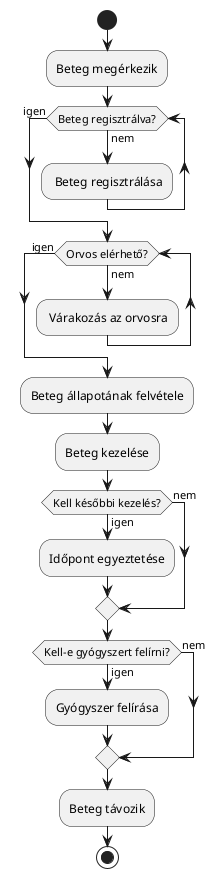 @startuml Hospital visit
start
:Beteg megérkezik;

while (Beteg regisztrálva?) is (nem)
: Beteg regisztrálása;
endwhile (igen)

while (Orvos elérhető?) is (nem)
: Várakozás az orvosra;
endwhile (igen)

:Beteg állapotának felvétele;
:Beteg kezelése;

if (Kell későbbi kezelés?) then (igen)
	:Időpont egyeztetése;
else (nem)
endif

if (Kell-e gyógyszert felírni?) then (igen)
	:Gyógyszer felírása;
else (nem)
endif

:Beteg távozik;

stop
@enduml